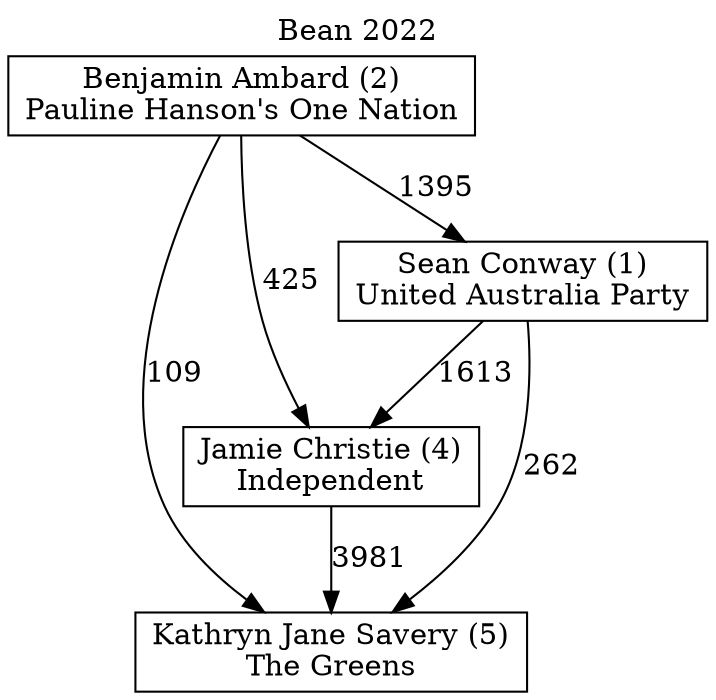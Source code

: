 // House preference flow
digraph "Kathryn Jane Savery (5)_Bean_2022" {
	graph [label="Bean 2022" labelloc=t mclimit=10]
	node [shape=box]
	"Kathryn Jane Savery (5)" [label="Kathryn Jane Savery (5)
The Greens"]
	"Jamie Christie (4)" [label="Jamie Christie (4)
Independent"]
	"Sean Conway (1)" [label="Sean Conway (1)
United Australia Party"]
	"Benjamin Ambard (2)" [label="Benjamin Ambard (2)
Pauline Hanson's One Nation"]
	"Kathryn Jane Savery (5)" [label="Kathryn Jane Savery (5)
The Greens"]
	"Sean Conway (1)" [label="Sean Conway (1)
United Australia Party"]
	"Benjamin Ambard (2)" [label="Benjamin Ambard (2)
Pauline Hanson's One Nation"]
	"Kathryn Jane Savery (5)" [label="Kathryn Jane Savery (5)
The Greens"]
	"Benjamin Ambard (2)" [label="Benjamin Ambard (2)
Pauline Hanson's One Nation"]
	"Benjamin Ambard (2)" [label="Benjamin Ambard (2)
Pauline Hanson's One Nation"]
	"Sean Conway (1)" [label="Sean Conway (1)
United Australia Party"]
	"Benjamin Ambard (2)" [label="Benjamin Ambard (2)
Pauline Hanson's One Nation"]
	"Benjamin Ambard (2)" [label="Benjamin Ambard (2)
Pauline Hanson's One Nation"]
	"Jamie Christie (4)" [label="Jamie Christie (4)
Independent"]
	"Sean Conway (1)" [label="Sean Conway (1)
United Australia Party"]
	"Benjamin Ambard (2)" [label="Benjamin Ambard (2)
Pauline Hanson's One Nation"]
	"Jamie Christie (4)" [label="Jamie Christie (4)
Independent"]
	"Benjamin Ambard (2)" [label="Benjamin Ambard (2)
Pauline Hanson's One Nation"]
	"Benjamin Ambard (2)" [label="Benjamin Ambard (2)
Pauline Hanson's One Nation"]
	"Sean Conway (1)" [label="Sean Conway (1)
United Australia Party"]
	"Benjamin Ambard (2)" [label="Benjamin Ambard (2)
Pauline Hanson's One Nation"]
	"Benjamin Ambard (2)" [label="Benjamin Ambard (2)
Pauline Hanson's One Nation"]
	"Jamie Christie (4)" -> "Kathryn Jane Savery (5)" [label=3981]
	"Sean Conway (1)" -> "Jamie Christie (4)" [label=1613]
	"Benjamin Ambard (2)" -> "Sean Conway (1)" [label=1395]
	"Sean Conway (1)" -> "Kathryn Jane Savery (5)" [label=262]
	"Benjamin Ambard (2)" -> "Kathryn Jane Savery (5)" [label=109]
	"Benjamin Ambard (2)" -> "Jamie Christie (4)" [label=425]
}
